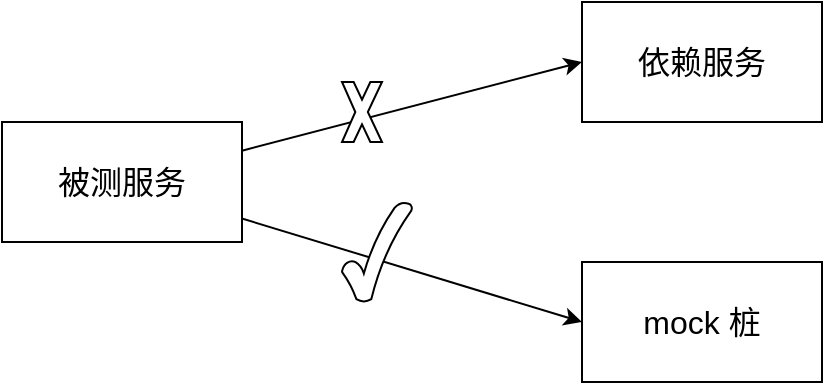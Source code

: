 <mxfile version="21.6.6" type="github">
  <diagram name="第 1 页" id="9wA1bz4lTr5g_IzCsRkE">
    <mxGraphModel dx="954" dy="506" grid="1" gridSize="10" guides="1" tooltips="1" connect="1" arrows="1" fold="1" page="1" pageScale="1" pageWidth="827" pageHeight="1169" math="0" shadow="0">
      <root>
        <mxCell id="0" />
        <mxCell id="1" parent="0" />
        <mxCell id="Ut7JX2Wlys_-4nbz7HxA-4" style="rounded=0;orthogonalLoop=1;jettySize=auto;html=1;entryX=0;entryY=0.5;entryDx=0;entryDy=0;" edge="1" parent="1" source="Ut7JX2Wlys_-4nbz7HxA-1" target="Ut7JX2Wlys_-4nbz7HxA-2">
          <mxGeometry relative="1" as="geometry" />
        </mxCell>
        <mxCell id="Ut7JX2Wlys_-4nbz7HxA-5" style="rounded=0;orthogonalLoop=1;jettySize=auto;html=1;entryX=0;entryY=0.5;entryDx=0;entryDy=0;" edge="1" parent="1" source="Ut7JX2Wlys_-4nbz7HxA-1" target="Ut7JX2Wlys_-4nbz7HxA-3">
          <mxGeometry relative="1" as="geometry" />
        </mxCell>
        <mxCell id="Ut7JX2Wlys_-4nbz7HxA-1" value="&lt;font style=&quot;font-size: 16px;&quot;&gt;被测服务&lt;/font&gt;" style="rounded=0;whiteSpace=wrap;html=1;" vertex="1" parent="1">
          <mxGeometry x="200" y="210" width="120" height="60" as="geometry" />
        </mxCell>
        <mxCell id="Ut7JX2Wlys_-4nbz7HxA-2" value="&lt;font style=&quot;font-size: 16px;&quot;&gt;依赖服务&lt;/font&gt;" style="rounded=0;whiteSpace=wrap;html=1;" vertex="1" parent="1">
          <mxGeometry x="490" y="150" width="120" height="60" as="geometry" />
        </mxCell>
        <mxCell id="Ut7JX2Wlys_-4nbz7HxA-3" value="&lt;font style=&quot;font-size: 16px;&quot;&gt;mock 桩&lt;/font&gt;" style="rounded=0;whiteSpace=wrap;html=1;" vertex="1" parent="1">
          <mxGeometry x="490" y="280" width="120" height="60" as="geometry" />
        </mxCell>
        <mxCell id="Ut7JX2Wlys_-4nbz7HxA-6" value="" style="verticalLabelPosition=bottom;verticalAlign=top;html=1;shape=mxgraph.basic.x" vertex="1" parent="1">
          <mxGeometry x="370" y="190" width="20" height="30" as="geometry" />
        </mxCell>
        <mxCell id="Ut7JX2Wlys_-4nbz7HxA-7" value="" style="verticalLabelPosition=bottom;verticalAlign=top;html=1;shape=mxgraph.basic.tick" vertex="1" parent="1">
          <mxGeometry x="370" y="250" width="35" height="50" as="geometry" />
        </mxCell>
      </root>
    </mxGraphModel>
  </diagram>
</mxfile>

